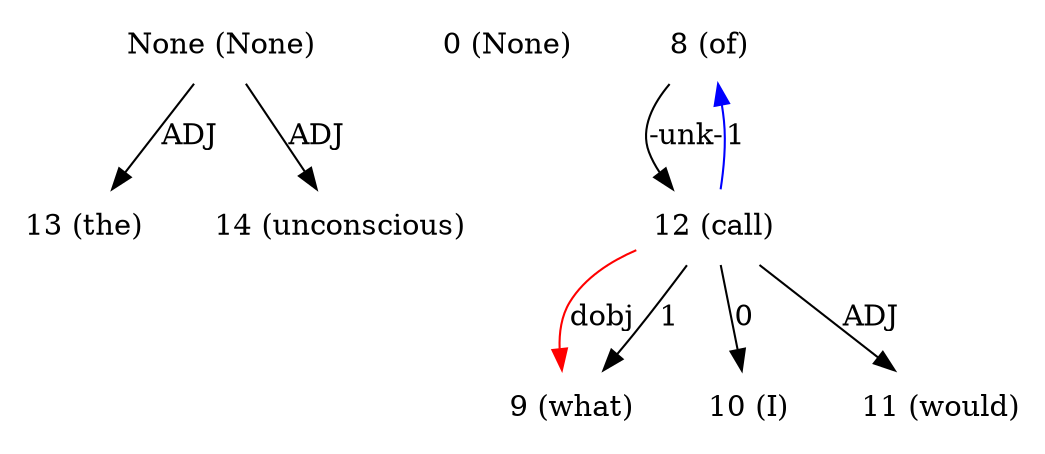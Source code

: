 digraph G{
edge [dir=forward]
node [shape=plaintext]

None [label="None (None)"]
None -> 13 [label="ADJ"]
None -> 14 [label="ADJ"]
0 [label="0 (None)"]
8 [label="8 (of)"]
8 -> 12 [label="-unk-"]
9 [label="9 (what)"]
12 -> 9 [label="dobj", color="red"]
10 [label="10 (I)"]
11 [label="11 (would)"]
12 [label="12 (call)"]
12 -> 9 [label="1"]
12 -> 8 [label="1", color="blue"]
12 -> 10 [label="0"]
12 -> 11 [label="ADJ"]
13 [label="13 (the)"]
14 [label="14 (unconscious)"]
}
